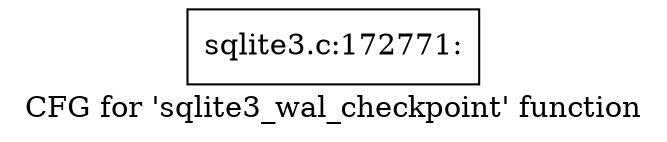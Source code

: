 digraph "CFG for 'sqlite3_wal_checkpoint' function" {
	label="CFG for 'sqlite3_wal_checkpoint' function";

	Node0x55c0f6a59a30 [shape=record,label="{sqlite3.c:172771:}"];
}

